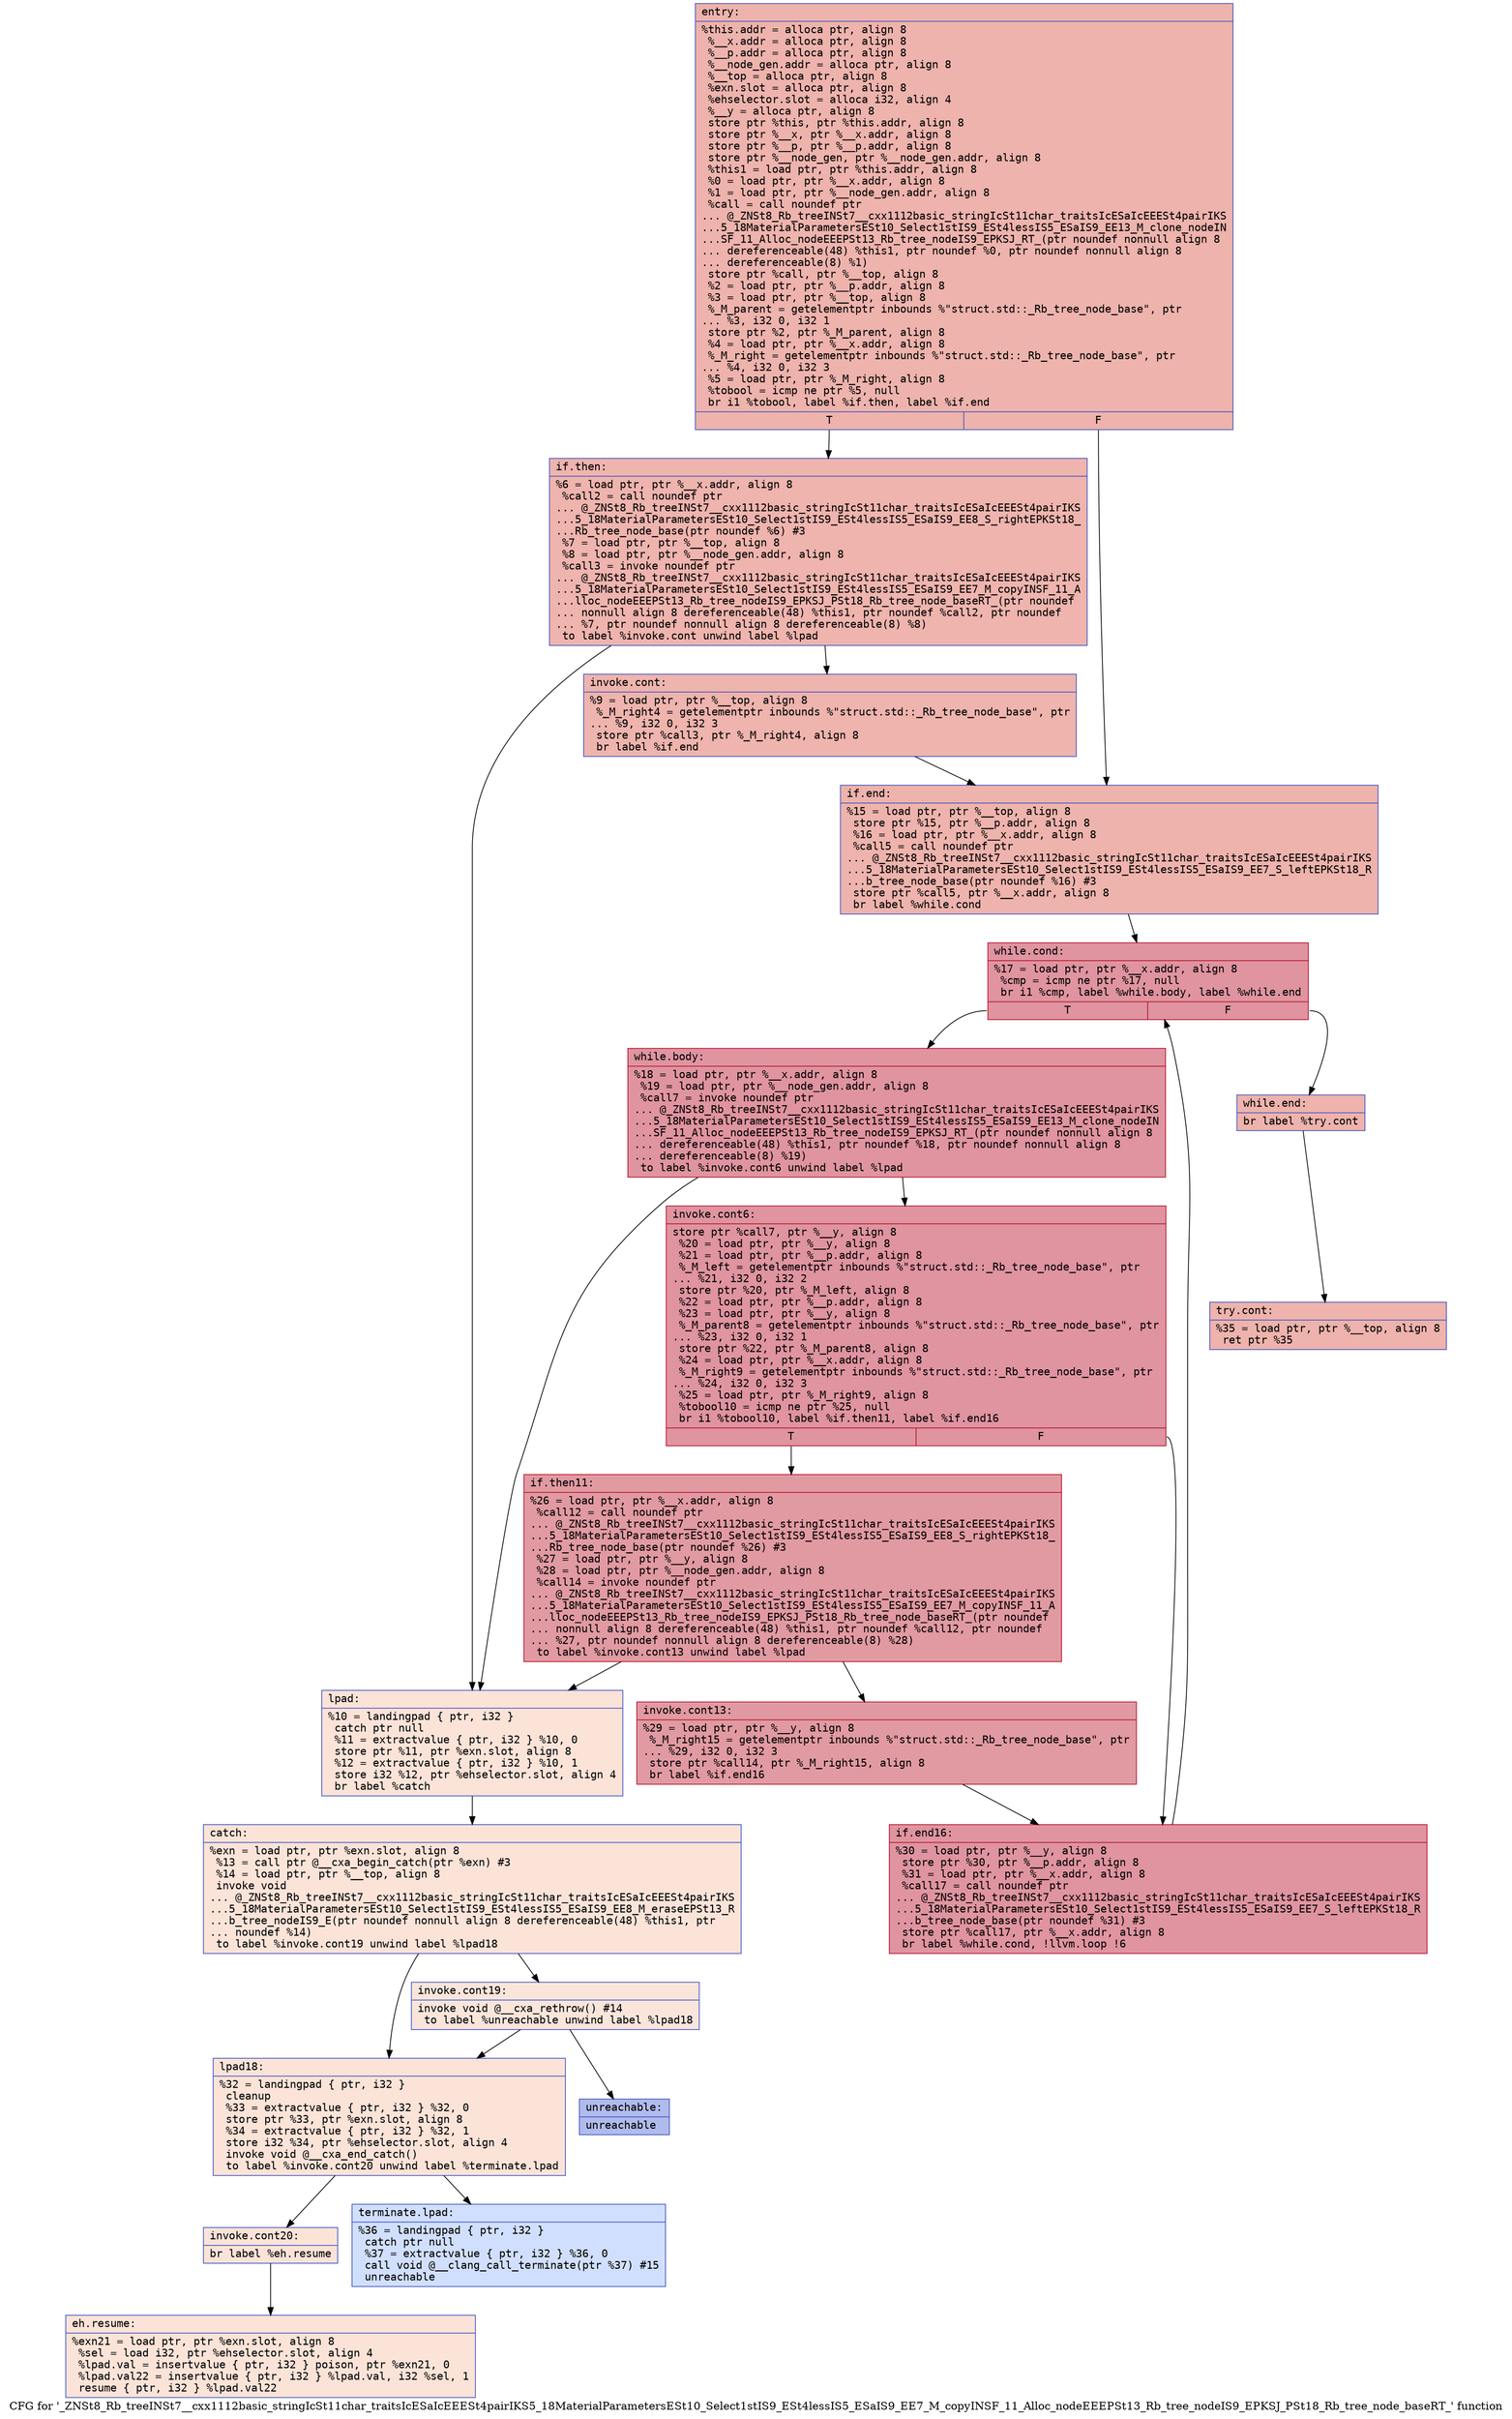 digraph "CFG for '_ZNSt8_Rb_treeINSt7__cxx1112basic_stringIcSt11char_traitsIcESaIcEEESt4pairIKS5_18MaterialParametersESt10_Select1stIS9_ESt4lessIS5_ESaIS9_EE7_M_copyINSF_11_Alloc_nodeEEEPSt13_Rb_tree_nodeIS9_EPKSJ_PSt18_Rb_tree_node_baseRT_' function" {
	label="CFG for '_ZNSt8_Rb_treeINSt7__cxx1112basic_stringIcSt11char_traitsIcESaIcEEESt4pairIKS5_18MaterialParametersESt10_Select1stIS9_ESt4lessIS5_ESaIS9_EE7_M_copyINSF_11_Alloc_nodeEEEPSt13_Rb_tree_nodeIS9_EPKSJ_PSt18_Rb_tree_node_baseRT_' function";

	Node0x5642719c5a20 [shape=record,color="#3d50c3ff", style=filled, fillcolor="#d6524470" fontname="Courier",label="{entry:\l|  %this.addr = alloca ptr, align 8\l  %__x.addr = alloca ptr, align 8\l  %__p.addr = alloca ptr, align 8\l  %__node_gen.addr = alloca ptr, align 8\l  %__top = alloca ptr, align 8\l  %exn.slot = alloca ptr, align 8\l  %ehselector.slot = alloca i32, align 4\l  %__y = alloca ptr, align 8\l  store ptr %this, ptr %this.addr, align 8\l  store ptr %__x, ptr %__x.addr, align 8\l  store ptr %__p, ptr %__p.addr, align 8\l  store ptr %__node_gen, ptr %__node_gen.addr, align 8\l  %this1 = load ptr, ptr %this.addr, align 8\l  %0 = load ptr, ptr %__x.addr, align 8\l  %1 = load ptr, ptr %__node_gen.addr, align 8\l  %call = call noundef ptr\l... @_ZNSt8_Rb_treeINSt7__cxx1112basic_stringIcSt11char_traitsIcESaIcEEESt4pairIKS\l...5_18MaterialParametersESt10_Select1stIS9_ESt4lessIS5_ESaIS9_EE13_M_clone_nodeIN\l...SF_11_Alloc_nodeEEEPSt13_Rb_tree_nodeIS9_EPKSJ_RT_(ptr noundef nonnull align 8\l... dereferenceable(48) %this1, ptr noundef %0, ptr noundef nonnull align 8\l... dereferenceable(8) %1)\l  store ptr %call, ptr %__top, align 8\l  %2 = load ptr, ptr %__p.addr, align 8\l  %3 = load ptr, ptr %__top, align 8\l  %_M_parent = getelementptr inbounds %\"struct.std::_Rb_tree_node_base\", ptr\l... %3, i32 0, i32 1\l  store ptr %2, ptr %_M_parent, align 8\l  %4 = load ptr, ptr %__x.addr, align 8\l  %_M_right = getelementptr inbounds %\"struct.std::_Rb_tree_node_base\", ptr\l... %4, i32 0, i32 3\l  %5 = load ptr, ptr %_M_right, align 8\l  %tobool = icmp ne ptr %5, null\l  br i1 %tobool, label %if.then, label %if.end\l|{<s0>T|<s1>F}}"];
	Node0x5642719c5a20:s0 -> Node0x5642719c6ba0[tooltip="entry -> if.then\nProbability 62.50%" ];
	Node0x5642719c5a20:s1 -> Node0x5642719c6c70[tooltip="entry -> if.end\nProbability 37.50%" ];
	Node0x5642719c6ba0 [shape=record,color="#3d50c3ff", style=filled, fillcolor="#d8564670" fontname="Courier",label="{if.then:\l|  %6 = load ptr, ptr %__x.addr, align 8\l  %call2 = call noundef ptr\l... @_ZNSt8_Rb_treeINSt7__cxx1112basic_stringIcSt11char_traitsIcESaIcEEESt4pairIKS\l...5_18MaterialParametersESt10_Select1stIS9_ESt4lessIS5_ESaIS9_EE8_S_rightEPKSt18_\l...Rb_tree_node_base(ptr noundef %6) #3\l  %7 = load ptr, ptr %__top, align 8\l  %8 = load ptr, ptr %__node_gen.addr, align 8\l  %call3 = invoke noundef ptr\l... @_ZNSt8_Rb_treeINSt7__cxx1112basic_stringIcSt11char_traitsIcESaIcEEESt4pairIKS\l...5_18MaterialParametersESt10_Select1stIS9_ESt4lessIS5_ESaIS9_EE7_M_copyINSF_11_A\l...lloc_nodeEEEPSt13_Rb_tree_nodeIS9_EPKSJ_PSt18_Rb_tree_node_baseRT_(ptr noundef\l... nonnull align 8 dereferenceable(48) %this1, ptr noundef %call2, ptr noundef\l... %7, ptr noundef nonnull align 8 dereferenceable(8) %8)\l          to label %invoke.cont unwind label %lpad\l}"];
	Node0x5642719c6ba0 -> Node0x5642719c7220[tooltip="if.then -> invoke.cont\nProbability 100.00%" ];
	Node0x5642719c6ba0 -> Node0x5642719c72d0[tooltip="if.then -> lpad\nProbability 0.00%" ];
	Node0x5642719c7220 [shape=record,color="#3d50c3ff", style=filled, fillcolor="#d8564670" fontname="Courier",label="{invoke.cont:\l|  %9 = load ptr, ptr %__top, align 8\l  %_M_right4 = getelementptr inbounds %\"struct.std::_Rb_tree_node_base\", ptr\l... %9, i32 0, i32 3\l  store ptr %call3, ptr %_M_right4, align 8\l  br label %if.end\l}"];
	Node0x5642719c7220 -> Node0x5642719c6c70[tooltip="invoke.cont -> if.end\nProbability 100.00%" ];
	Node0x5642719c72d0 [shape=record,color="#3d50c3ff", style=filled, fillcolor="#f6bfa670" fontname="Courier",label="{lpad:\l|  %10 = landingpad \{ ptr, i32 \}\l          catch ptr null\l  %11 = extractvalue \{ ptr, i32 \} %10, 0\l  store ptr %11, ptr %exn.slot, align 8\l  %12 = extractvalue \{ ptr, i32 \} %10, 1\l  store i32 %12, ptr %ehselector.slot, align 4\l  br label %catch\l}"];
	Node0x5642719c72d0 -> Node0x5642719c7ba0[tooltip="lpad -> catch\nProbability 100.00%" ];
	Node0x5642719c7ba0 [shape=record,color="#3d50c3ff", style=filled, fillcolor="#f6bfa670" fontname="Courier",label="{catch:\l|  %exn = load ptr, ptr %exn.slot, align 8\l  %13 = call ptr @__cxa_begin_catch(ptr %exn) #3\l  %14 = load ptr, ptr %__top, align 8\l  invoke void\l... @_ZNSt8_Rb_treeINSt7__cxx1112basic_stringIcSt11char_traitsIcESaIcEEESt4pairIKS\l...5_18MaterialParametersESt10_Select1stIS9_ESt4lessIS5_ESaIS9_EE8_M_eraseEPSt13_R\l...b_tree_nodeIS9_E(ptr noundef nonnull align 8 dereferenceable(48) %this1, ptr\l... noundef %14)\l          to label %invoke.cont19 unwind label %lpad18\l}"];
	Node0x5642719c7ba0 -> Node0x5642719c7fd0[tooltip="catch -> invoke.cont19\nProbability 50.00%" ];
	Node0x5642719c7ba0 -> Node0x5642719c8020[tooltip="catch -> lpad18\nProbability 50.00%" ];
	Node0x5642719c7fd0 [shape=record,color="#3d50c3ff", style=filled, fillcolor="#f4c5ad70" fontname="Courier",label="{invoke.cont19:\l|  invoke void @__cxa_rethrow() #14\l          to label %unreachable unwind label %lpad18\l}"];
	Node0x5642719c7fd0 -> Node0x5642719c8400[tooltip="invoke.cont19 -> unreachable\nProbability 0.00%" ];
	Node0x5642719c7fd0 -> Node0x5642719c8020[tooltip="invoke.cont19 -> lpad18\nProbability 100.00%" ];
	Node0x5642719c6c70 [shape=record,color="#3d50c3ff", style=filled, fillcolor="#d6524470" fontname="Courier",label="{if.end:\l|  %15 = load ptr, ptr %__top, align 8\l  store ptr %15, ptr %__p.addr, align 8\l  %16 = load ptr, ptr %__x.addr, align 8\l  %call5 = call noundef ptr\l... @_ZNSt8_Rb_treeINSt7__cxx1112basic_stringIcSt11char_traitsIcESaIcEEESt4pairIKS\l...5_18MaterialParametersESt10_Select1stIS9_ESt4lessIS5_ESaIS9_EE7_S_leftEPKSt18_R\l...b_tree_node_base(ptr noundef %16) #3\l  store ptr %call5, ptr %__x.addr, align 8\l  br label %while.cond\l}"];
	Node0x5642719c6c70 -> Node0x5642719c89f0[tooltip="if.end -> while.cond\nProbability 100.00%" ];
	Node0x5642719c89f0 [shape=record,color="#b70d28ff", style=filled, fillcolor="#b70d2870" fontname="Courier",label="{while.cond:\l|  %17 = load ptr, ptr %__x.addr, align 8\l  %cmp = icmp ne ptr %17, null\l  br i1 %cmp, label %while.body, label %while.end\l|{<s0>T|<s1>F}}"];
	Node0x5642719c89f0:s0 -> Node0x5642719c8c70[tooltip="while.cond -> while.body\nProbability 96.88%" ];
	Node0x5642719c89f0:s1 -> Node0x5642719c8cf0[tooltip="while.cond -> while.end\nProbability 3.12%" ];
	Node0x5642719c8c70 [shape=record,color="#b70d28ff", style=filled, fillcolor="#b70d2870" fontname="Courier",label="{while.body:\l|  %18 = load ptr, ptr %__x.addr, align 8\l  %19 = load ptr, ptr %__node_gen.addr, align 8\l  %call7 = invoke noundef ptr\l... @_ZNSt8_Rb_treeINSt7__cxx1112basic_stringIcSt11char_traitsIcESaIcEEESt4pairIKS\l...5_18MaterialParametersESt10_Select1stIS9_ESt4lessIS5_ESaIS9_EE13_M_clone_nodeIN\l...SF_11_Alloc_nodeEEEPSt13_Rb_tree_nodeIS9_EPKSJ_RT_(ptr noundef nonnull align 8\l... dereferenceable(48) %this1, ptr noundef %18, ptr noundef nonnull align 8\l... dereferenceable(8) %19)\l          to label %invoke.cont6 unwind label %lpad\l}"];
	Node0x5642719c8c70 -> Node0x5642719c8fb0[tooltip="while.body -> invoke.cont6\nProbability 100.00%" ];
	Node0x5642719c8c70 -> Node0x5642719c72d0[tooltip="while.body -> lpad\nProbability 0.00%" ];
	Node0x5642719c8fb0 [shape=record,color="#b70d28ff", style=filled, fillcolor="#b70d2870" fontname="Courier",label="{invoke.cont6:\l|  store ptr %call7, ptr %__y, align 8\l  %20 = load ptr, ptr %__y, align 8\l  %21 = load ptr, ptr %__p.addr, align 8\l  %_M_left = getelementptr inbounds %\"struct.std::_Rb_tree_node_base\", ptr\l... %21, i32 0, i32 2\l  store ptr %20, ptr %_M_left, align 8\l  %22 = load ptr, ptr %__p.addr, align 8\l  %23 = load ptr, ptr %__y, align 8\l  %_M_parent8 = getelementptr inbounds %\"struct.std::_Rb_tree_node_base\", ptr\l... %23, i32 0, i32 1\l  store ptr %22, ptr %_M_parent8, align 8\l  %24 = load ptr, ptr %__x.addr, align 8\l  %_M_right9 = getelementptr inbounds %\"struct.std::_Rb_tree_node_base\", ptr\l... %24, i32 0, i32 3\l  %25 = load ptr, ptr %_M_right9, align 8\l  %tobool10 = icmp ne ptr %25, null\l  br i1 %tobool10, label %if.then11, label %if.end16\l|{<s0>T|<s1>F}}"];
	Node0x5642719c8fb0:s0 -> Node0x5642719c9930[tooltip="invoke.cont6 -> if.then11\nProbability 62.50%" ];
	Node0x5642719c8fb0:s1 -> Node0x5642719c99b0[tooltip="invoke.cont6 -> if.end16\nProbability 37.50%" ];
	Node0x5642719c9930 [shape=record,color="#b70d28ff", style=filled, fillcolor="#bb1b2c70" fontname="Courier",label="{if.then11:\l|  %26 = load ptr, ptr %__x.addr, align 8\l  %call12 = call noundef ptr\l... @_ZNSt8_Rb_treeINSt7__cxx1112basic_stringIcSt11char_traitsIcESaIcEEESt4pairIKS\l...5_18MaterialParametersESt10_Select1stIS9_ESt4lessIS5_ESaIS9_EE8_S_rightEPKSt18_\l...Rb_tree_node_base(ptr noundef %26) #3\l  %27 = load ptr, ptr %__y, align 8\l  %28 = load ptr, ptr %__node_gen.addr, align 8\l  %call14 = invoke noundef ptr\l... @_ZNSt8_Rb_treeINSt7__cxx1112basic_stringIcSt11char_traitsIcESaIcEEESt4pairIKS\l...5_18MaterialParametersESt10_Select1stIS9_ESt4lessIS5_ESaIS9_EE7_M_copyINSF_11_A\l...lloc_nodeEEEPSt13_Rb_tree_nodeIS9_EPKSJ_PSt18_Rb_tree_node_baseRT_(ptr noundef\l... nonnull align 8 dereferenceable(48) %this1, ptr noundef %call12, ptr noundef\l... %27, ptr noundef nonnull align 8 dereferenceable(8) %28)\l          to label %invoke.cont13 unwind label %lpad\l}"];
	Node0x5642719c9930 -> Node0x5642719c9fa0[tooltip="if.then11 -> invoke.cont13\nProbability 100.00%" ];
	Node0x5642719c9930 -> Node0x5642719c72d0[tooltip="if.then11 -> lpad\nProbability 0.00%" ];
	Node0x5642719c9fa0 [shape=record,color="#b70d28ff", style=filled, fillcolor="#bb1b2c70" fontname="Courier",label="{invoke.cont13:\l|  %29 = load ptr, ptr %__y, align 8\l  %_M_right15 = getelementptr inbounds %\"struct.std::_Rb_tree_node_base\", ptr\l... %29, i32 0, i32 3\l  store ptr %call14, ptr %_M_right15, align 8\l  br label %if.end16\l}"];
	Node0x5642719c9fa0 -> Node0x5642719c99b0[tooltip="invoke.cont13 -> if.end16\nProbability 100.00%" ];
	Node0x5642719c99b0 [shape=record,color="#b70d28ff", style=filled, fillcolor="#b70d2870" fontname="Courier",label="{if.end16:\l|  %30 = load ptr, ptr %__y, align 8\l  store ptr %30, ptr %__p.addr, align 8\l  %31 = load ptr, ptr %__x.addr, align 8\l  %call17 = call noundef ptr\l... @_ZNSt8_Rb_treeINSt7__cxx1112basic_stringIcSt11char_traitsIcESaIcEEESt4pairIKS\l...5_18MaterialParametersESt10_Select1stIS9_ESt4lessIS5_ESaIS9_EE7_S_leftEPKSt18_R\l...b_tree_node_base(ptr noundef %31) #3\l  store ptr %call17, ptr %__x.addr, align 8\l  br label %while.cond, !llvm.loop !6\l}"];
	Node0x5642719c99b0 -> Node0x5642719c89f0[tooltip="if.end16 -> while.cond\nProbability 100.00%" ];
	Node0x5642719c8cf0 [shape=record,color="#3d50c3ff", style=filled, fillcolor="#d6524470" fontname="Courier",label="{while.end:\l|  br label %try.cont\l}"];
	Node0x5642719c8cf0 -> Node0x5642719ca910[tooltip="while.end -> try.cont\nProbability 100.00%" ];
	Node0x5642719c8020 [shape=record,color="#3d50c3ff", style=filled, fillcolor="#f6bfa670" fontname="Courier",label="{lpad18:\l|  %32 = landingpad \{ ptr, i32 \}\l          cleanup\l  %33 = extractvalue \{ ptr, i32 \} %32, 0\l  store ptr %33, ptr %exn.slot, align 8\l  %34 = extractvalue \{ ptr, i32 \} %32, 1\l  store i32 %34, ptr %ehselector.slot, align 4\l  invoke void @__cxa_end_catch()\l          to label %invoke.cont20 unwind label %terminate.lpad\l}"];
	Node0x5642719c8020 -> Node0x5642719cafb0[tooltip="lpad18 -> invoke.cont20\nProbability 100.00%" ];
	Node0x5642719c8020 -> Node0x5642719cb000[tooltip="lpad18 -> terminate.lpad\nProbability 0.00%" ];
	Node0x5642719cafb0 [shape=record,color="#3d50c3ff", style=filled, fillcolor="#f6bfa670" fontname="Courier",label="{invoke.cont20:\l|  br label %eh.resume\l}"];
	Node0x5642719cafb0 -> Node0x5642719cb100[tooltip="invoke.cont20 -> eh.resume\nProbability 100.00%" ];
	Node0x5642719ca910 [shape=record,color="#3d50c3ff", style=filled, fillcolor="#d6524470" fontname="Courier",label="{try.cont:\l|  %35 = load ptr, ptr %__top, align 8\l  ret ptr %35\l}"];
	Node0x5642719cb100 [shape=record,color="#3d50c3ff", style=filled, fillcolor="#f6bfa670" fontname="Courier",label="{eh.resume:\l|  %exn21 = load ptr, ptr %exn.slot, align 8\l  %sel = load i32, ptr %ehselector.slot, align 4\l  %lpad.val = insertvalue \{ ptr, i32 \} poison, ptr %exn21, 0\l  %lpad.val22 = insertvalue \{ ptr, i32 \} %lpad.val, i32 %sel, 1\l  resume \{ ptr, i32 \} %lpad.val22\l}"];
	Node0x5642719cb000 [shape=record,color="#3d50c3ff", style=filled, fillcolor="#96b7ff70" fontname="Courier",label="{terminate.lpad:\l|  %36 = landingpad \{ ptr, i32 \}\l          catch ptr null\l  %37 = extractvalue \{ ptr, i32 \} %36, 0\l  call void @__clang_call_terminate(ptr %37) #15\l  unreachable\l}"];
	Node0x5642719c8400 [shape=record,color="#3d50c3ff", style=filled, fillcolor="#4c66d670" fontname="Courier",label="{unreachable:\l|  unreachable\l}"];
}
